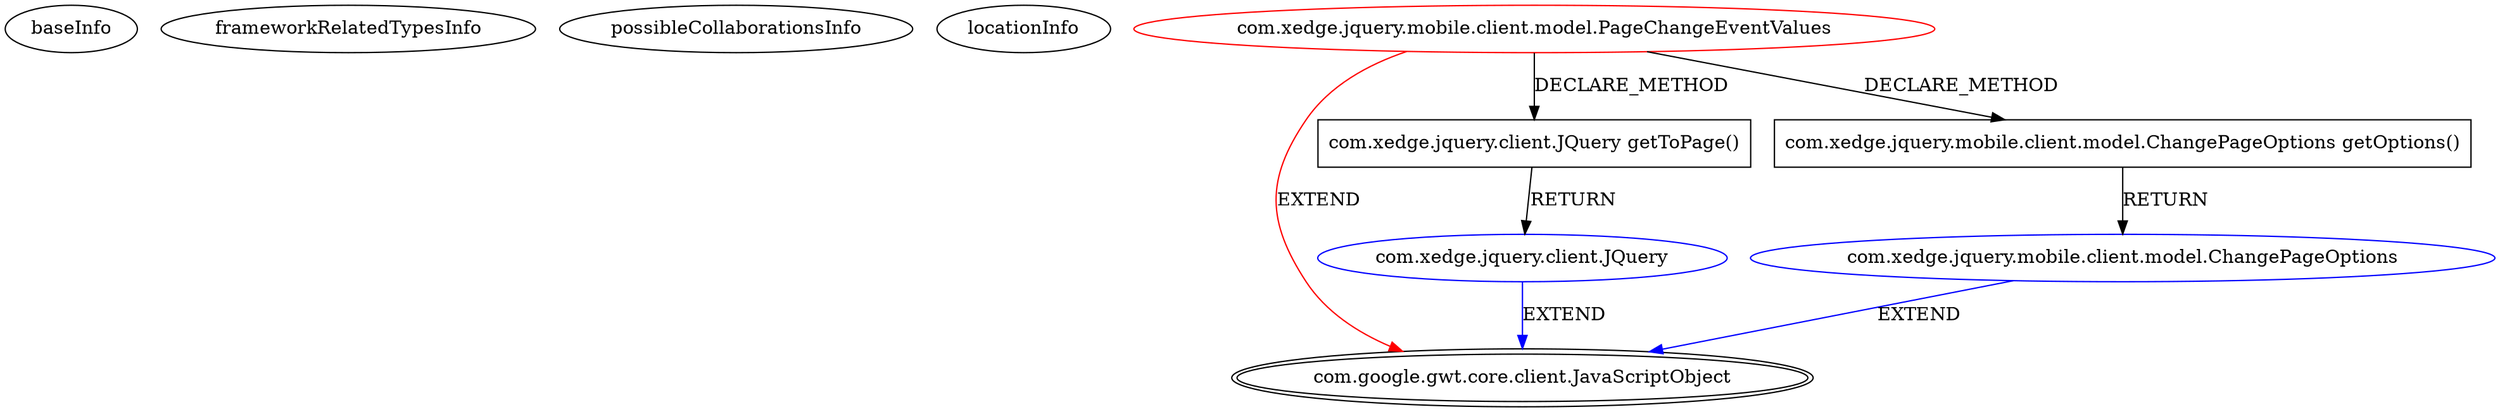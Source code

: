 digraph {
baseInfo[graphId=951,category="extension_graph",isAnonymous=false,possibleRelation=true]
frameworkRelatedTypesInfo[0="com.google.gwt.core.client.JavaScriptObject"]
possibleCollaborationsInfo[0="951~CLIENT_METHOD_DECLARATION-RETURN_TYPE-~com.google.gwt.core.client.JavaScriptObject ~com.google.gwt.core.client.JavaScriptObject ~false~false"]
locationInfo[projectName="brychcy-gwt-jquery",filePath="/brychcy-gwt-jquery/gwt-jquery-master/src/com/xedge/jquery/mobile/client/model/PageChangeEventValues.java",contextSignature="PageChangeEventValues",graphId="951"]
0[label="com.xedge.jquery.mobile.client.model.PageChangeEventValues",vertexType="ROOT_CLIENT_CLASS_DECLARATION",isFrameworkType=false,color=red]
1[label="com.google.gwt.core.client.JavaScriptObject",vertexType="FRAMEWORK_CLASS_TYPE",isFrameworkType=true,peripheries=2]
3[label="com.xedge.jquery.client.JQuery getToPage()",vertexType="CLIENT_METHOD_DECLARATION",isFrameworkType=false,shape=box]
4[label="com.xedge.jquery.client.JQuery",vertexType="REFERENCE_CLIENT_CLASS_DECLARATION",isFrameworkType=false,color=blue]
7[label="com.xedge.jquery.mobile.client.model.ChangePageOptions getOptions()",vertexType="CLIENT_METHOD_DECLARATION",isFrameworkType=false,shape=box]
8[label="com.xedge.jquery.mobile.client.model.ChangePageOptions",vertexType="REFERENCE_CLIENT_CLASS_DECLARATION",isFrameworkType=false,color=blue]
0->1[label="EXTEND",color=red]
0->3[label="DECLARE_METHOD"]
4->1[label="EXTEND",color=blue]
3->4[label="RETURN"]
0->7[label="DECLARE_METHOD"]
8->1[label="EXTEND",color=blue]
7->8[label="RETURN"]
}
